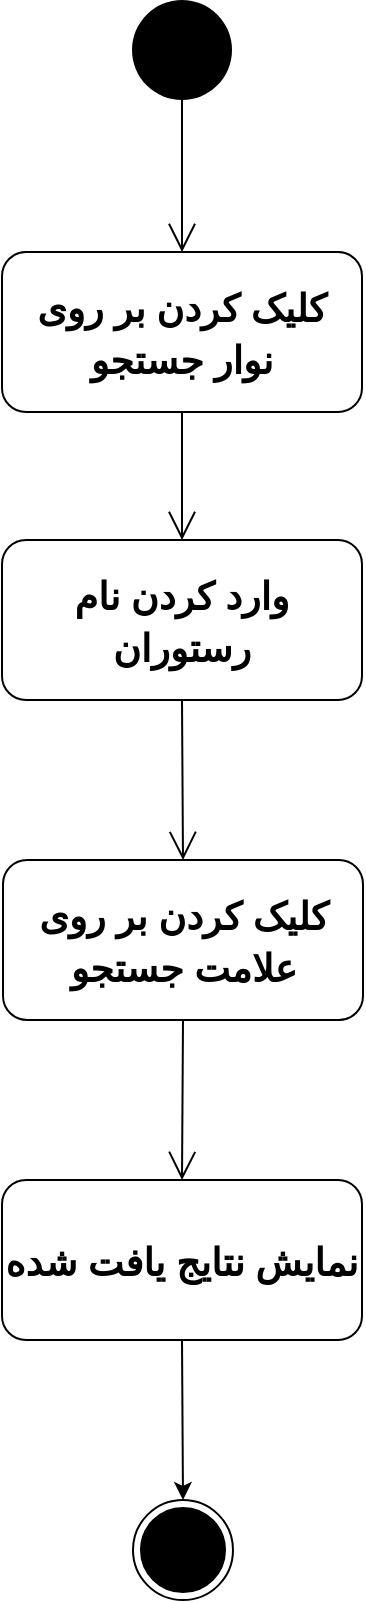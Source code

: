 <mxfile version="13.10.9" type="github">
  <diagram name="Page-1" id="e7e014a7-5840-1c2e-5031-d8a46d1fe8dd">
    <mxGraphModel dx="1727" dy="947" grid="1" gridSize="10" guides="1" tooltips="1" connect="1" arrows="1" fold="1" page="1" pageScale="1" pageWidth="827" pageHeight="1169" background="#ffffff" math="0" shadow="0">
      <root>
        <mxCell id="0" />
        <mxCell id="1" parent="0" />
        <mxCell id="vZob4cfVfo-NCwFpEHIO-41" value="" style="ellipse;fillColor=#000000;strokeColor=none;" vertex="1" parent="1">
          <mxGeometry x="388" y="185" width="50" height="50" as="geometry" />
        </mxCell>
        <mxCell id="vZob4cfVfo-NCwFpEHIO-42" value="&lt;font style=&quot;font-size: 19px&quot;&gt;کلیک کردن بر روی نوار جستجو&lt;/font&gt;" style="shape=rect;html=1;rounded=1;whiteSpace=wrap;align=center;fontSize=21;fontStyle=1" vertex="1" parent="1">
          <mxGeometry x="323" y="311" width="180" height="80" as="geometry" />
        </mxCell>
        <mxCell id="vZob4cfVfo-NCwFpEHIO-43" value="" style="endArrow=open;endFill=1;endSize=12;html=1;fontSize=21;exitX=0.5;exitY=1;exitDx=0;exitDy=0;entryX=0.5;entryY=0;entryDx=0;entryDy=0;" edge="1" parent="1" source="vZob4cfVfo-NCwFpEHIO-41" target="vZob4cfVfo-NCwFpEHIO-42">
          <mxGeometry width="160" relative="1" as="geometry">
            <mxPoint x="438" y="469" as="sourcePoint" />
            <mxPoint x="598" y="469" as="targetPoint" />
          </mxGeometry>
        </mxCell>
        <mxCell id="vZob4cfVfo-NCwFpEHIO-45" value="" style="endArrow=open;endFill=1;endSize=12;html=1;fontSize=21;exitX=0.5;exitY=1;exitDx=0;exitDy=0;entryX=0.5;entryY=0;entryDx=0;entryDy=0;" edge="1" parent="1" source="vZob4cfVfo-NCwFpEHIO-42" target="vZob4cfVfo-NCwFpEHIO-74">
          <mxGeometry width="160" relative="1" as="geometry">
            <mxPoint x="413" y="549" as="sourcePoint" />
            <mxPoint x="413" y="451" as="targetPoint" />
          </mxGeometry>
        </mxCell>
        <mxCell id="vZob4cfVfo-NCwFpEHIO-66" value="" style="endArrow=classic;html=1;entryX=0.5;entryY=0;entryDx=0;entryDy=0;exitX=0.5;exitY=1;exitDx=0;exitDy=0;" edge="1" parent="1" source="vZob4cfVfo-NCwFpEHIO-80" target="vZob4cfVfo-NCwFpEHIO-67">
          <mxGeometry width="50" height="50" relative="1" as="geometry">
            <mxPoint x="413.5" y="1169" as="sourcePoint" />
            <mxPoint x="413.5" y="1231" as="targetPoint" />
          </mxGeometry>
        </mxCell>
        <mxCell id="vZob4cfVfo-NCwFpEHIO-67" value="" style="ellipse;html=1;shape=endState;fillColor=#000000;strokeColor=#000000;" vertex="1" parent="1">
          <mxGeometry x="388.5" y="935" width="50" height="50" as="geometry" />
        </mxCell>
        <mxCell id="vZob4cfVfo-NCwFpEHIO-74" value="&lt;span style=&quot;font-size: 19px&quot;&gt;وارد کردن نام رستوران&lt;/span&gt;" style="shape=rect;html=1;rounded=1;whiteSpace=wrap;align=center;fontSize=21;fontStyle=1" vertex="1" parent="1">
          <mxGeometry x="323" y="455" width="180" height="80" as="geometry" />
        </mxCell>
        <mxCell id="vZob4cfVfo-NCwFpEHIO-75" value="" style="endArrow=open;endFill=1;endSize=12;html=1;fontSize=21;exitX=0.5;exitY=1;exitDx=0;exitDy=0;entryX=0.5;entryY=0;entryDx=0;entryDy=0;" edge="1" parent="1" source="vZob4cfVfo-NCwFpEHIO-74" target="vZob4cfVfo-NCwFpEHIO-76">
          <mxGeometry width="160" relative="1" as="geometry">
            <mxPoint x="423" y="559" as="sourcePoint" />
            <mxPoint x="423" y="461" as="targetPoint" />
          </mxGeometry>
        </mxCell>
        <mxCell id="vZob4cfVfo-NCwFpEHIO-76" value="&lt;font style=&quot;font-size: 19px&quot;&gt;کلیک کردن بر روی علامت جستجو&lt;/font&gt;" style="shape=rect;html=1;rounded=1;whiteSpace=wrap;align=center;fontSize=21;fontStyle=1" vertex="1" parent="1">
          <mxGeometry x="323.5" y="615" width="180" height="80" as="geometry" />
        </mxCell>
        <mxCell id="vZob4cfVfo-NCwFpEHIO-77" value="" style="endArrow=open;endFill=1;endSize=12;html=1;fontSize=21;exitX=0.5;exitY=1;exitDx=0;exitDy=0;entryX=0.5;entryY=0;entryDx=0;entryDy=0;" edge="1" parent="1" source="vZob4cfVfo-NCwFpEHIO-76" target="vZob4cfVfo-NCwFpEHIO-80">
          <mxGeometry width="160" relative="1" as="geometry">
            <mxPoint x="433" y="569" as="sourcePoint" />
            <mxPoint x="433" y="471" as="targetPoint" />
          </mxGeometry>
        </mxCell>
        <mxCell id="vZob4cfVfo-NCwFpEHIO-80" value="&lt;font style=&quot;font-size: 19px&quot;&gt;نمایش نتایج یافت شده&lt;/font&gt;" style="shape=rect;html=1;rounded=1;whiteSpace=wrap;align=center;fontSize=21;fontStyle=1" vertex="1" parent="1">
          <mxGeometry x="323" y="775" width="180" height="80" as="geometry" />
        </mxCell>
      </root>
    </mxGraphModel>
  </diagram>
</mxfile>
